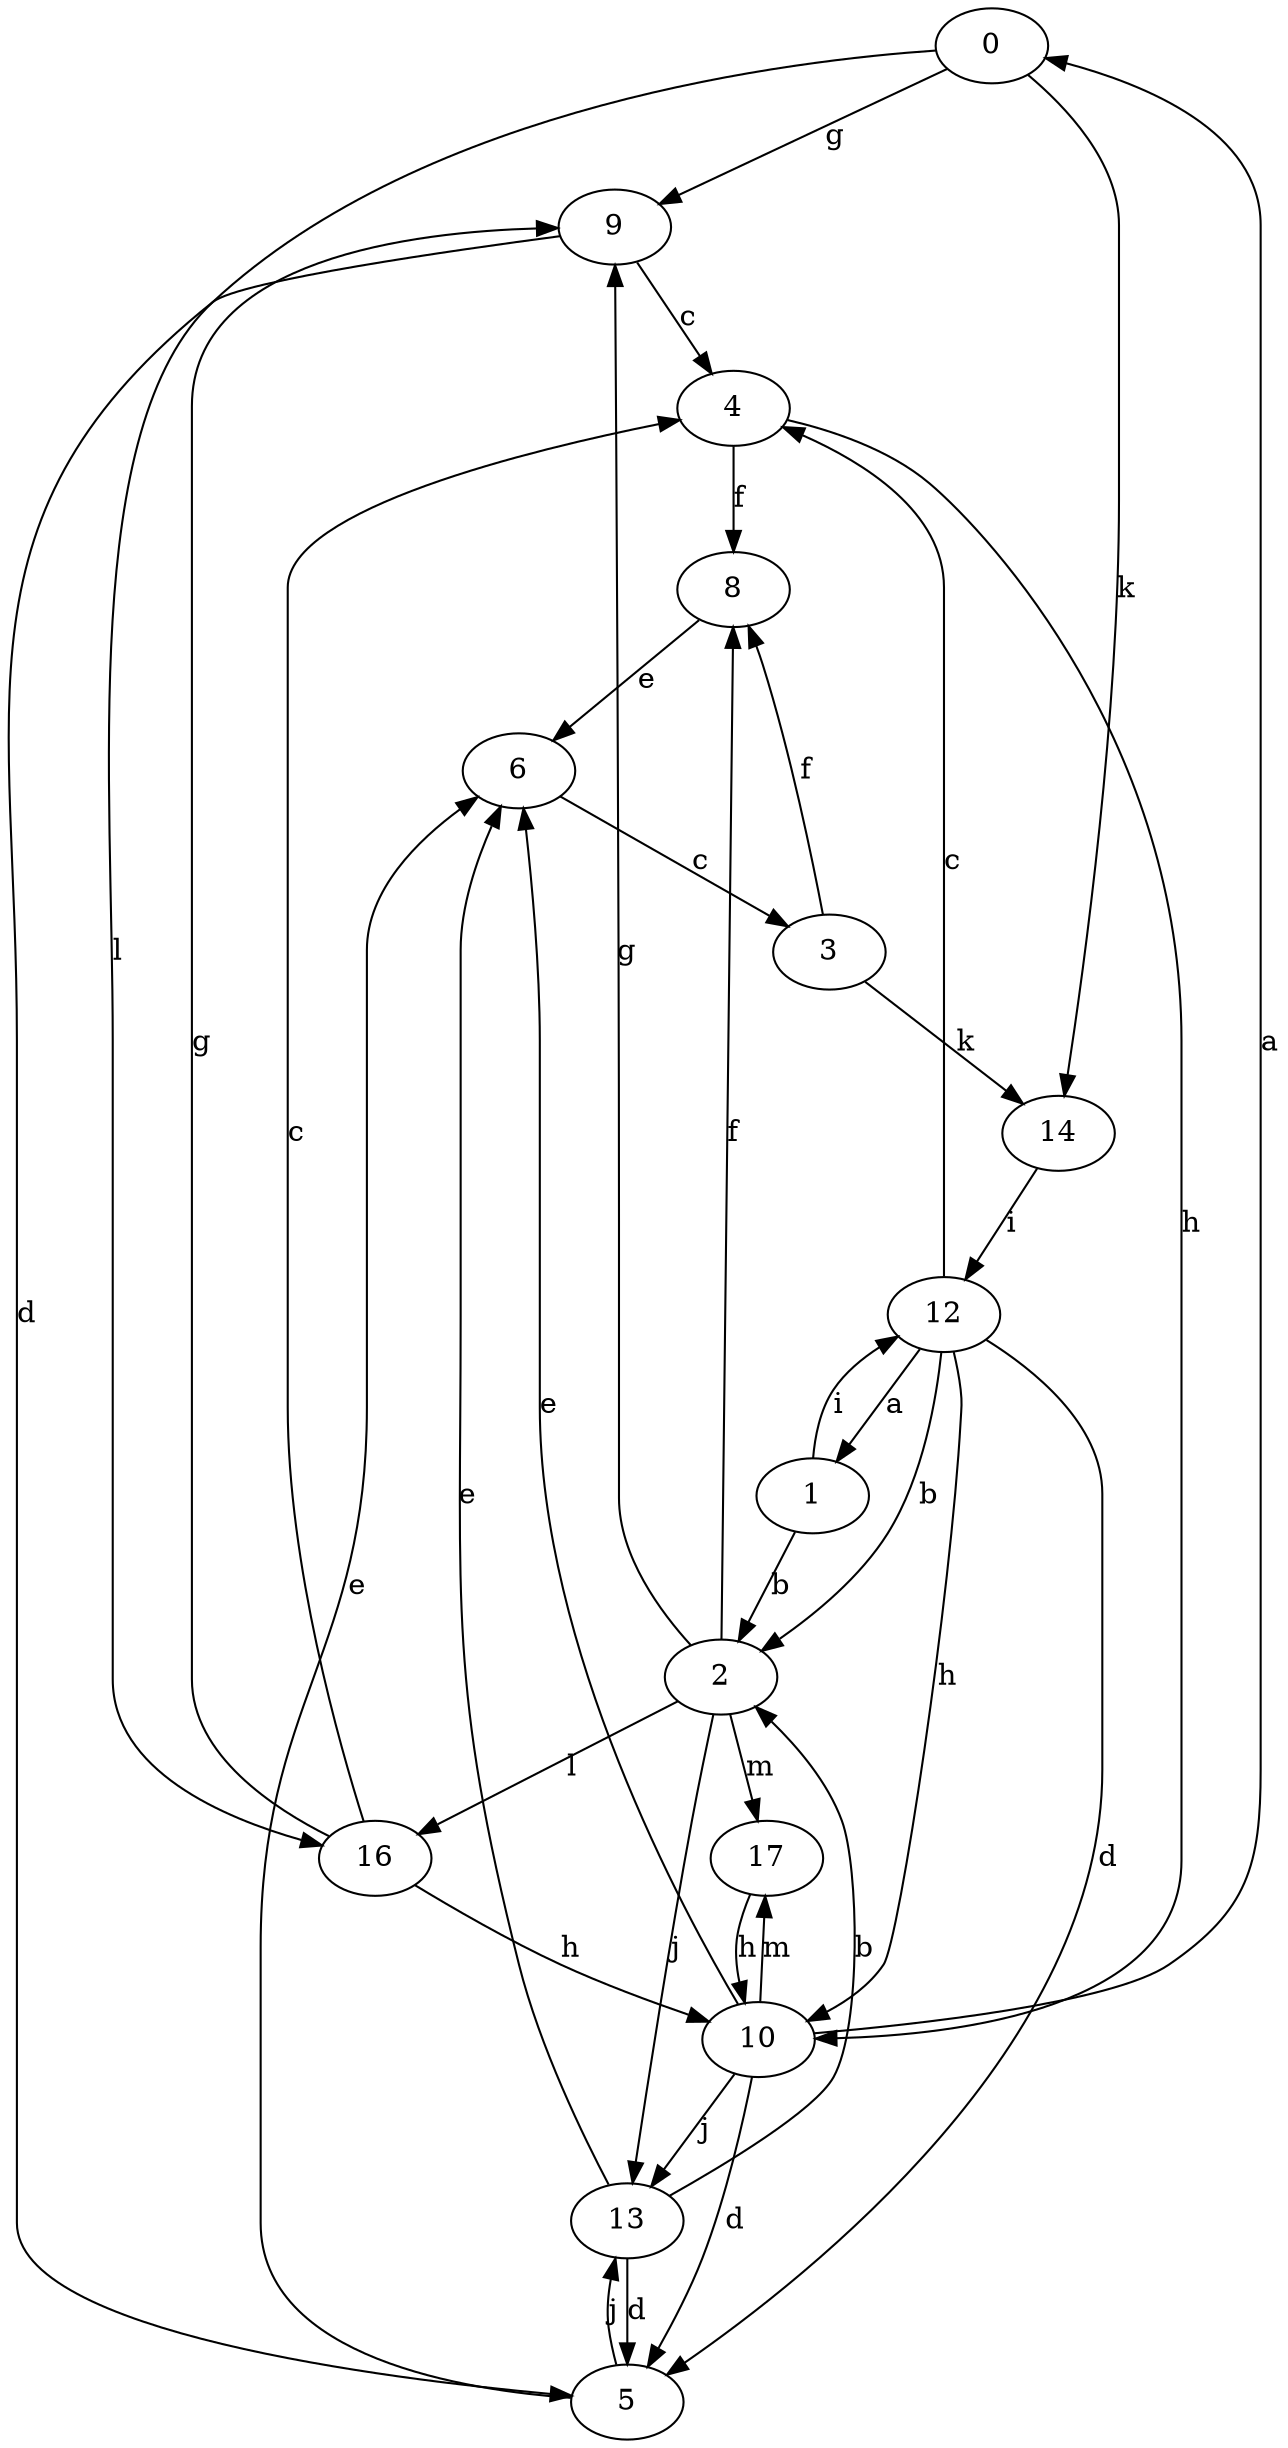 strict digraph  {
0;
1;
2;
3;
4;
5;
6;
8;
9;
10;
12;
13;
14;
16;
17;
0 -> 9  [label=g];
0 -> 14  [label=k];
0 -> 16  [label=l];
1 -> 2  [label=b];
1 -> 12  [label=i];
2 -> 8  [label=f];
2 -> 9  [label=g];
2 -> 13  [label=j];
2 -> 16  [label=l];
2 -> 17  [label=m];
3 -> 8  [label=f];
3 -> 14  [label=k];
4 -> 8  [label=f];
4 -> 10  [label=h];
5 -> 6  [label=e];
5 -> 13  [label=j];
6 -> 3  [label=c];
8 -> 6  [label=e];
9 -> 4  [label=c];
9 -> 5  [label=d];
10 -> 0  [label=a];
10 -> 5  [label=d];
10 -> 6  [label=e];
10 -> 13  [label=j];
10 -> 17  [label=m];
12 -> 1  [label=a];
12 -> 2  [label=b];
12 -> 4  [label=c];
12 -> 5  [label=d];
12 -> 10  [label=h];
13 -> 2  [label=b];
13 -> 5  [label=d];
13 -> 6  [label=e];
14 -> 12  [label=i];
16 -> 4  [label=c];
16 -> 9  [label=g];
16 -> 10  [label=h];
17 -> 10  [label=h];
}
